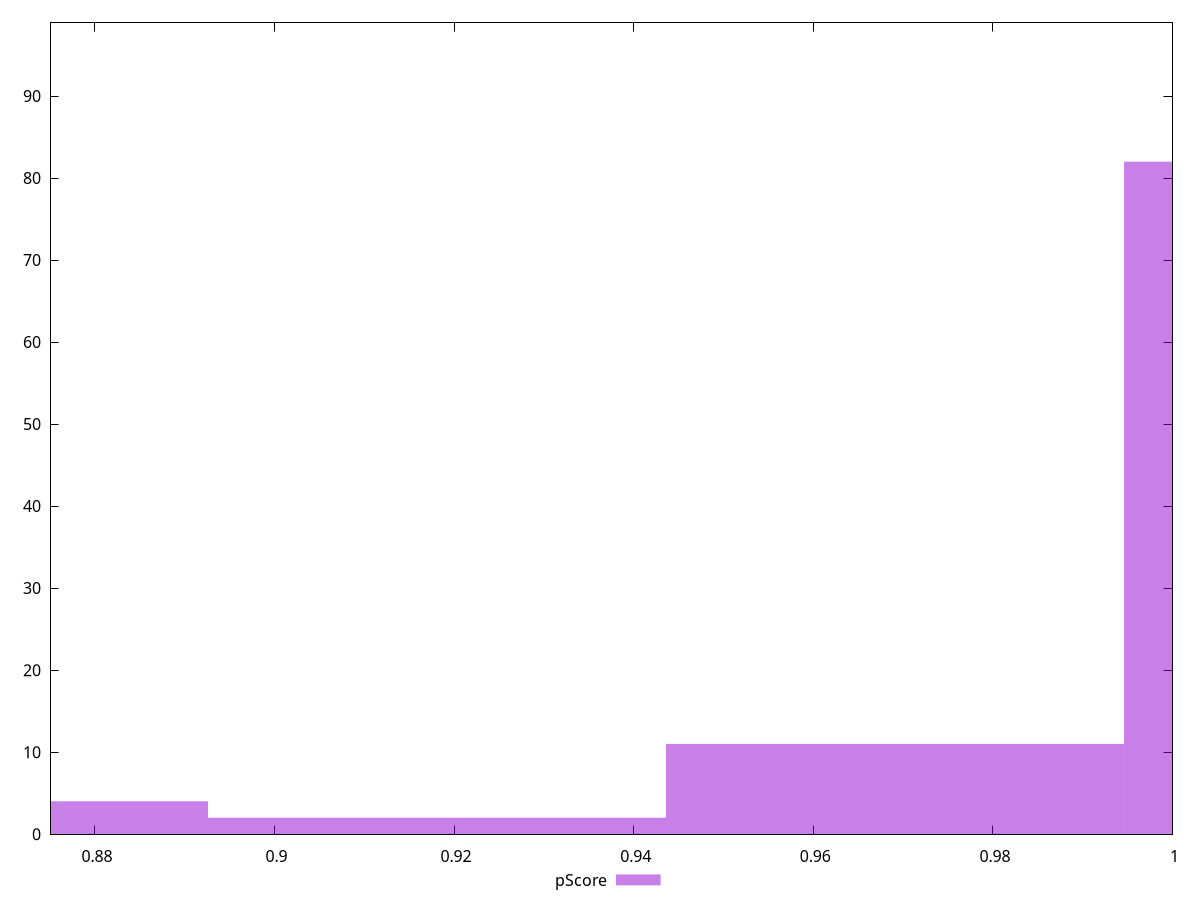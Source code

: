 reset

$pScore <<EOF
1.0201071525315226 82
0.9691017949049465 11
0.8670910796517942 4
0.9180964372783704 2
EOF

set key outside below
set boxwidth 0.05100535762657613
set xrange [0.875:1]
set yrange [0:99]
set trange [0:99]
set style fill transparent solid 0.5 noborder
set terminal svg size 640, 490 enhanced background rgb 'white'
set output "reports/report_00030_2021-02-24T20-42-31.540Z/unminified-javascript/samples/card/pScore/histogram.svg"

plot $pScore title "pScore" with boxes

reset
